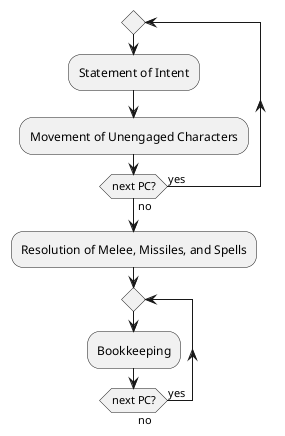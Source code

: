 @startuml

repeat

:Statement of Intent;

:Movement of Unengaged Characters;

repeat while (next PC?) is (yes) not (no)

:Resolution of Melee, Missiles, and Spells;

repeat

:Bookkeeping;

repeat while (next PC?) is (yes) not (no)

@enduml